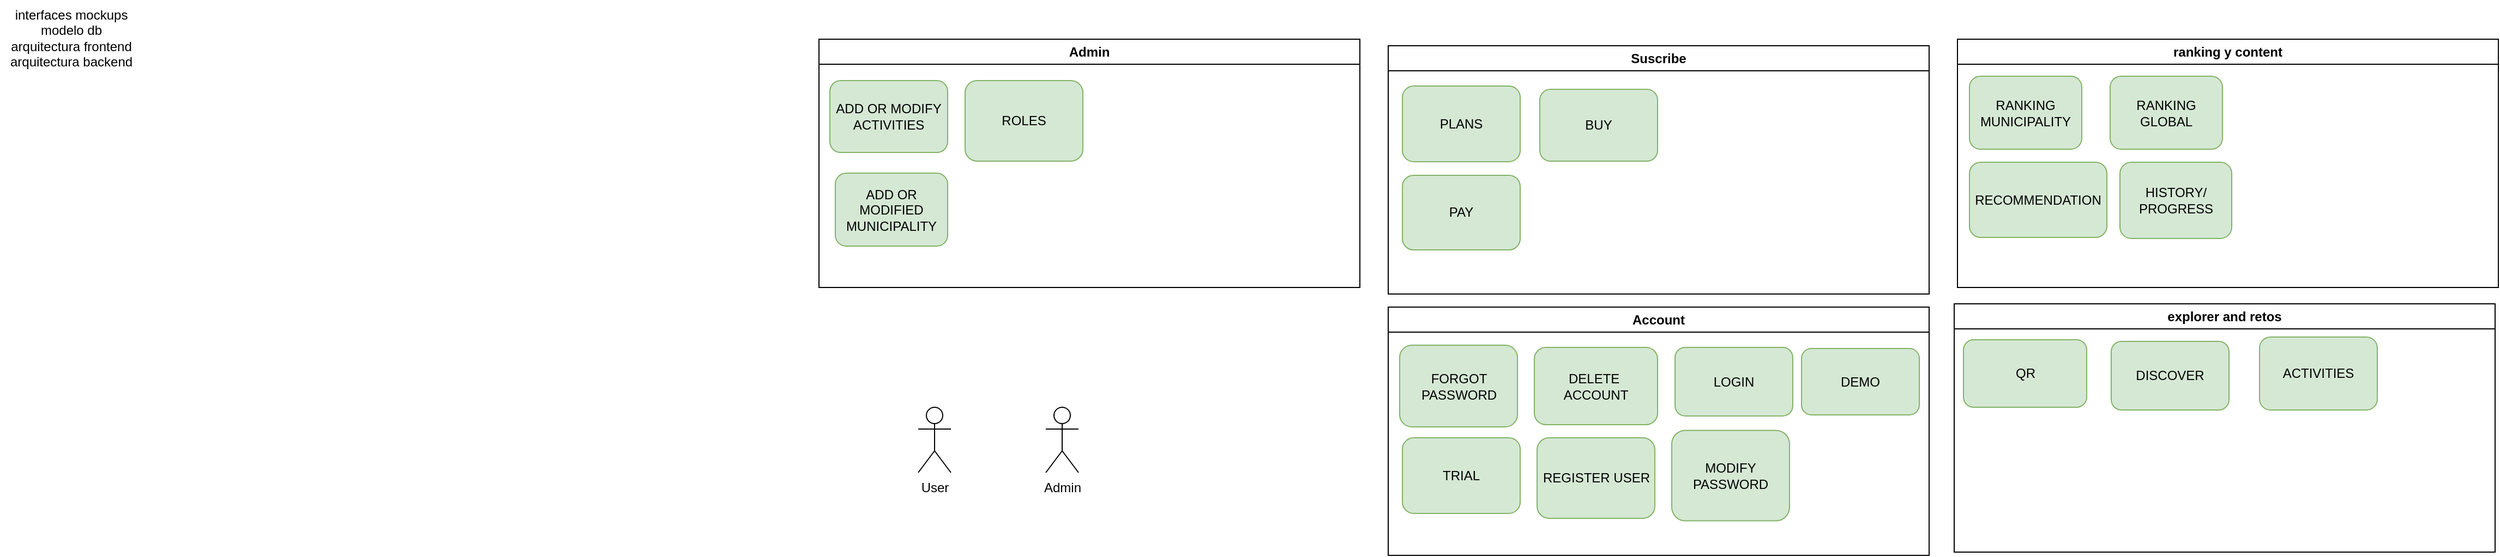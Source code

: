 <mxfile>
    <diagram id="5EAIfrnqcpWaD6AokUD5" name="Page-1">
        <mxGraphModel dx="1380" dy="872" grid="0" gridSize="10" guides="1" tooltips="1" connect="1" arrows="1" fold="1" page="0" pageScale="1" pageWidth="850" pageHeight="1100" math="0" shadow="0">
            <root>
                <mxCell id="0"/>
                <mxCell id="1" parent="0"/>
                <mxCell id="2" value="Admin" style="shape=umlActor;verticalLabelPosition=bottom;verticalAlign=top;html=1;outlineConnect=0;" parent="1" vertex="1">
                    <mxGeometry x="212" y="403" width="30" height="60" as="geometry"/>
                </mxCell>
                <mxCell id="3" value="User" style="shape=umlActor;verticalLabelPosition=bottom;verticalAlign=top;html=1;outlineConnect=0;" parent="1" vertex="1">
                    <mxGeometry x="95" y="403" width="30" height="60" as="geometry"/>
                </mxCell>
                <mxCell id="64" value="ranking y content" style="swimlane;whiteSpace=wrap;html=1;" parent="1" vertex="1">
                    <mxGeometry x="1048" y="65" width="496" height="228" as="geometry"/>
                </mxCell>
                <mxCell id="19" value="RANKING&lt;div&gt;MUNICIPALITY&lt;/div&gt;" style="rounded=1;whiteSpace=wrap;html=1;fillColor=#d5e8d4;strokeColor=#82b366;" parent="64" vertex="1">
                    <mxGeometry x="11" y="34" width="103" height="67" as="geometry"/>
                </mxCell>
                <mxCell id="20" value="RECOMMENDATION" style="rounded=1;whiteSpace=wrap;html=1;fillColor=#d5e8d4;strokeColor=#82b366;" parent="64" vertex="1">
                    <mxGeometry x="11" y="113" width="126" height="69" as="geometry"/>
                </mxCell>
                <mxCell id="11" value="&lt;div&gt;HISTORY/&lt;/div&gt;PROGRESS" style="rounded=1;whiteSpace=wrap;html=1;fillColor=#d5e8d4;strokeColor=#82b366;" parent="64" vertex="1">
                    <mxGeometry x="149" y="113" width="102.5" height="70" as="geometry"/>
                </mxCell>
                <mxCell id="69" value="RANKING&lt;div&gt;GLOBAL&lt;/div&gt;" style="rounded=1;whiteSpace=wrap;html=1;fillColor=#d5e8d4;strokeColor=#82b366;" parent="64" vertex="1">
                    <mxGeometry x="140" y="34" width="103" height="67" as="geometry"/>
                </mxCell>
                <mxCell id="65" value="explorer and retos" style="swimlane;whiteSpace=wrap;html=1;" parent="1" vertex="1">
                    <mxGeometry x="1045" y="308" width="496" height="228" as="geometry"/>
                </mxCell>
                <mxCell id="9" value="QR" style="rounded=1;whiteSpace=wrap;html=1;fillColor=#d5e8d4;strokeColor=#82b366;" parent="65" vertex="1">
                    <mxGeometry x="8.5" y="33" width="113" height="62" as="geometry"/>
                </mxCell>
                <mxCell id="13" value="DISCOVER" style="rounded=1;whiteSpace=wrap;html=1;fillColor=#d5e8d4;strokeColor=#82b366;" parent="65" vertex="1">
                    <mxGeometry x="144" y="34.5" width="108" height="63" as="geometry"/>
                </mxCell>
                <mxCell id="14" value="ACTIVITIES" style="rounded=1;whiteSpace=wrap;html=1;fillColor=#d5e8d4;strokeColor=#82b366;" parent="65" vertex="1">
                    <mxGeometry x="280" y="30.5" width="108" height="67" as="geometry"/>
                </mxCell>
                <mxCell id="66" value="Suscribe" style="swimlane;whiteSpace=wrap;html=1;" parent="1" vertex="1">
                    <mxGeometry x="526" y="71" width="496" height="228" as="geometry"/>
                </mxCell>
                <mxCell id="50" value="PLANS" style="rounded=1;whiteSpace=wrap;html=1;fillColor=#d5e8d4;strokeColor=#82b366;" parent="66" vertex="1">
                    <mxGeometry x="13" y="37" width="108" height="69.5" as="geometry"/>
                </mxCell>
                <mxCell id="45" value="BUY" style="rounded=1;whiteSpace=wrap;html=1;fillColor=#d5e8d4;strokeColor=#82b366;" parent="66" vertex="1">
                    <mxGeometry x="139" y="40" width="108" height="66" as="geometry"/>
                </mxCell>
                <mxCell id="47" value="PAY" style="rounded=1;whiteSpace=wrap;html=1;fillColor=#d5e8d4;strokeColor=#82b366;" parent="66" vertex="1">
                    <mxGeometry x="13" y="119" width="108" height="68.5" as="geometry"/>
                </mxCell>
                <mxCell id="67" value="Account" style="swimlane;whiteSpace=wrap;html=1;startSize=23;" parent="1" vertex="1">
                    <mxGeometry x="526" y="311" width="496" height="228" as="geometry"/>
                </mxCell>
                <mxCell id="17" value="FORGOT&lt;div&gt;PASSWORD&lt;/div&gt;" style="rounded=1;whiteSpace=wrap;html=1;fillColor=#d5e8d4;strokeColor=#82b366;" parent="67" vertex="1">
                    <mxGeometry x="10.5" y="35" width="108" height="75" as="geometry"/>
                </mxCell>
                <mxCell id="42" value="DELETE&amp;nbsp;&lt;div&gt;ACCOUNT&lt;/div&gt;" style="rounded=1;whiteSpace=wrap;html=1;fillColor=#d5e8d4;strokeColor=#82b366;" parent="67" vertex="1">
                    <mxGeometry x="134" y="37" width="113" height="71" as="geometry"/>
                </mxCell>
                <mxCell id="16" value="LOGIN" style="rounded=1;whiteSpace=wrap;html=1;fillColor=#d5e8d4;strokeColor=#82b366;" parent="67" vertex="1">
                    <mxGeometry x="263" y="37" width="108" height="63" as="geometry"/>
                </mxCell>
                <mxCell id="31" value="DEMO" style="rounded=1;whiteSpace=wrap;html=1;fillColor=#d5e8d4;strokeColor=#82b366;" parent="67" vertex="1">
                    <mxGeometry x="379" y="38" width="108" height="61" as="geometry"/>
                </mxCell>
                <mxCell id="52" value="TRIAL" style="rounded=1;whiteSpace=wrap;html=1;fillColor=#d5e8d4;strokeColor=#82b366;" parent="67" vertex="1">
                    <mxGeometry x="13" y="120" width="108" height="69.5" as="geometry"/>
                </mxCell>
                <mxCell id="15" value="REGISTER USER" style="rounded=1;whiteSpace=wrap;html=1;fillColor=#d5e8d4;strokeColor=#82b366;" parent="67" vertex="1">
                    <mxGeometry x="136.5" y="120" width="108" height="74" as="geometry"/>
                </mxCell>
                <mxCell id="18" value="&lt;div&gt;MODIFY&lt;/div&gt;PASSWORD" style="rounded=1;whiteSpace=wrap;html=1;fillColor=#d5e8d4;strokeColor=#82b366;" parent="67" vertex="1">
                    <mxGeometry x="260" y="113.25" width="108" height="83" as="geometry"/>
                </mxCell>
                <mxCell id="70" value="Admin" style="swimlane;whiteSpace=wrap;html=1;startSize=23;" parent="1" vertex="1">
                    <mxGeometry x="4" y="65" width="496" height="228" as="geometry"/>
                </mxCell>
                <mxCell id="29" value="ADD OR MODIFY ACTIVITIES" style="rounded=1;whiteSpace=wrap;html=1;fillColor=#d5e8d4;strokeColor=#82b366;" parent="70" vertex="1">
                    <mxGeometry x="10" y="38" width="108" height="66" as="geometry"/>
                </mxCell>
                <mxCell id="85" value="&lt;div&gt;ADD OR MODIFIED MUNICIPALITY&lt;/div&gt;" style="rounded=1;whiteSpace=wrap;html=1;fillColor=#d5e8d4;strokeColor=#82b366;" parent="70" vertex="1">
                    <mxGeometry x="15" y="123" width="103" height="67" as="geometry"/>
                </mxCell>
                <mxCell id="84" value="ROLES" style="rounded=1;whiteSpace=wrap;html=1;fillColor=#d5e8d4;strokeColor=#82b366;" parent="70" vertex="1">
                    <mxGeometry x="134" y="38" width="108" height="74" as="geometry"/>
                </mxCell>
                <mxCell id="87" value="&lt;div&gt;interfaces mockups&lt;/div&gt;&lt;div&gt;&lt;span style=&quot;color: rgb(0, 0, 0);&quot;&gt;modelo db&lt;/span&gt;&lt;/div&gt;&lt;div&gt;&lt;span style=&quot;color: rgb(0, 0, 0);&quot;&gt;arquitectura frontend&lt;/span&gt;&lt;/div&gt;&lt;div&gt;arquitectura backend&lt;/div&gt;" style="text;html=1;align=center;verticalAlign=middle;resizable=0;points=[];autosize=1;strokeColor=none;fillColor=none;" parent="1" vertex="1">
                    <mxGeometry x="-747" y="29" width="130" height="70" as="geometry"/>
                </mxCell>
            </root>
        </mxGraphModel>
    </diagram>
</mxfile>